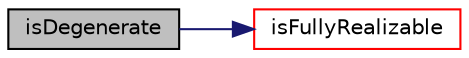 digraph "isDegenerate"
{
  bgcolor="transparent";
  edge [fontname="Helvetica",fontsize="10",labelfontname="Helvetica",labelfontsize="10"];
  node [fontname="Helvetica",fontsize="10",shape=record];
  rankdir="LR";
  Node1 [label="isDegenerate",height=0.2,width=0.4,color="black", fillcolor="grey75", style="filled", fontcolor="black"];
  Node1 -> Node2 [color="midnightblue",fontsize="10",style="solid",fontname="Helvetica"];
  Node2 [label="isFullyRealizable",height=0.2,width=0.4,color="red",URL="$a00075.html#a1955fd1ee1096cb91e27063baf97c4d4",tooltip="Return true if the entire moment set is realizable. "];
}
